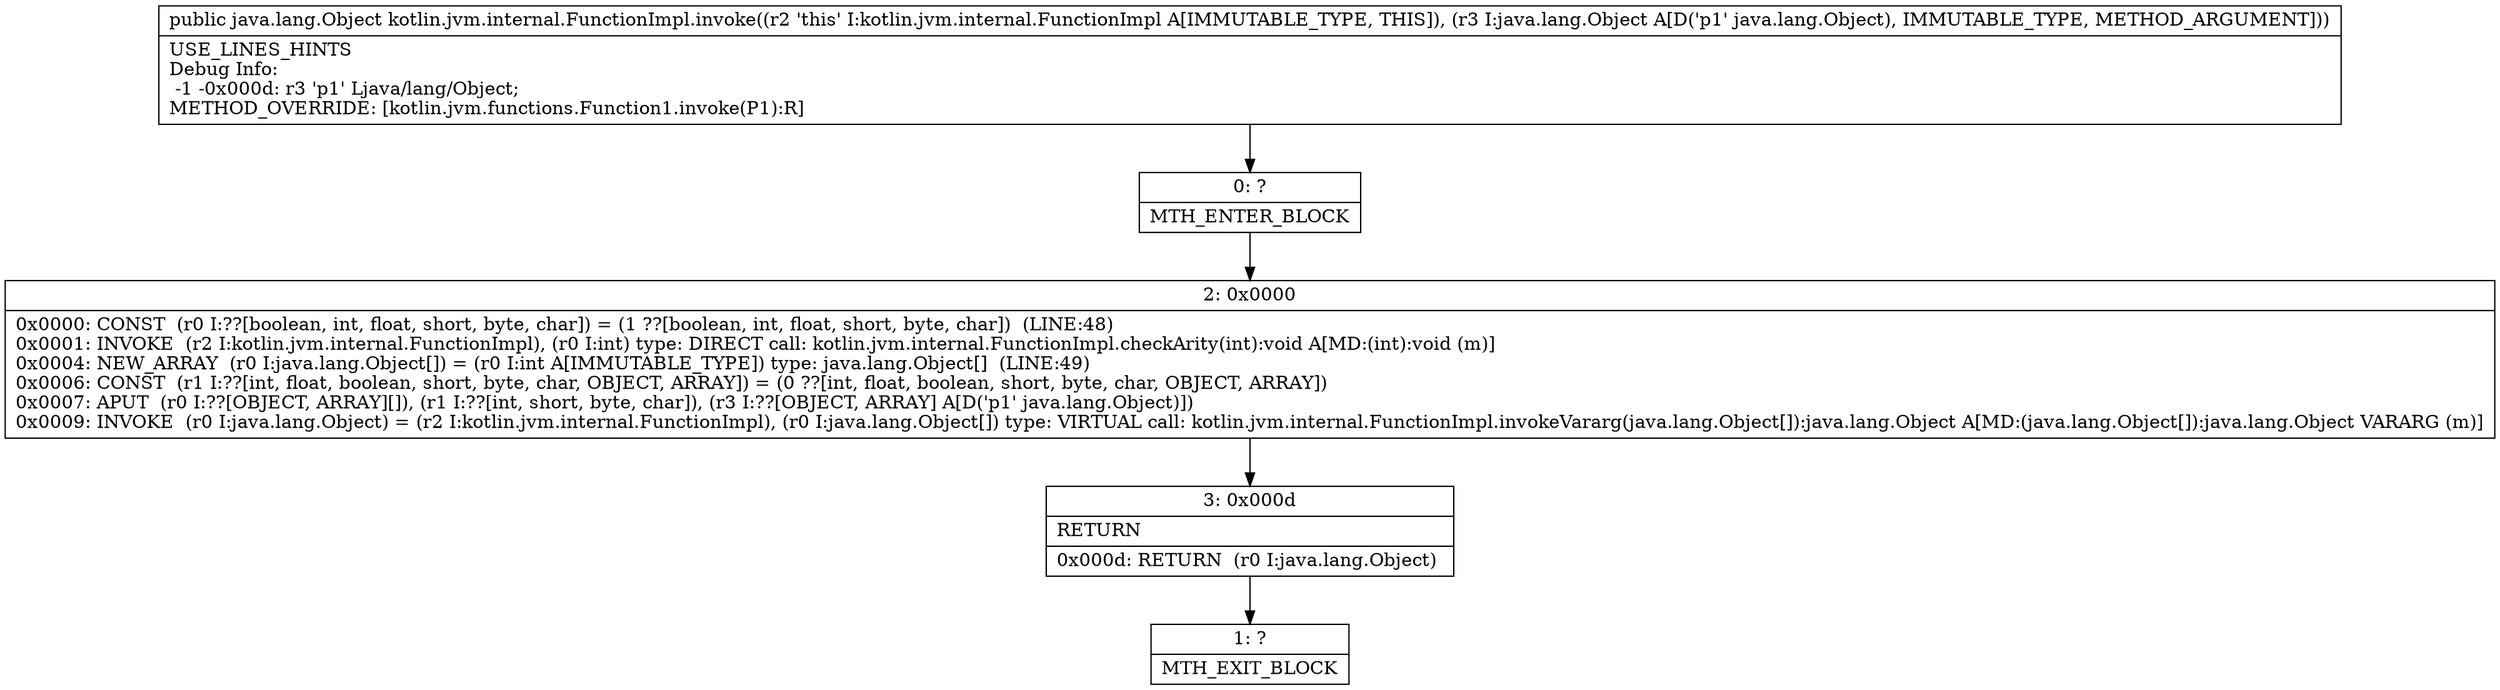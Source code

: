 digraph "CFG forkotlin.jvm.internal.FunctionImpl.invoke(Ljava\/lang\/Object;)Ljava\/lang\/Object;" {
Node_0 [shape=record,label="{0\:\ ?|MTH_ENTER_BLOCK\l}"];
Node_2 [shape=record,label="{2\:\ 0x0000|0x0000: CONST  (r0 I:??[boolean, int, float, short, byte, char]) = (1 ??[boolean, int, float, short, byte, char])  (LINE:48)\l0x0001: INVOKE  (r2 I:kotlin.jvm.internal.FunctionImpl), (r0 I:int) type: DIRECT call: kotlin.jvm.internal.FunctionImpl.checkArity(int):void A[MD:(int):void (m)]\l0x0004: NEW_ARRAY  (r0 I:java.lang.Object[]) = (r0 I:int A[IMMUTABLE_TYPE]) type: java.lang.Object[]  (LINE:49)\l0x0006: CONST  (r1 I:??[int, float, boolean, short, byte, char, OBJECT, ARRAY]) = (0 ??[int, float, boolean, short, byte, char, OBJECT, ARRAY]) \l0x0007: APUT  (r0 I:??[OBJECT, ARRAY][]), (r1 I:??[int, short, byte, char]), (r3 I:??[OBJECT, ARRAY] A[D('p1' java.lang.Object)]) \l0x0009: INVOKE  (r0 I:java.lang.Object) = (r2 I:kotlin.jvm.internal.FunctionImpl), (r0 I:java.lang.Object[]) type: VIRTUAL call: kotlin.jvm.internal.FunctionImpl.invokeVararg(java.lang.Object[]):java.lang.Object A[MD:(java.lang.Object[]):java.lang.Object VARARG (m)]\l}"];
Node_3 [shape=record,label="{3\:\ 0x000d|RETURN\l|0x000d: RETURN  (r0 I:java.lang.Object) \l}"];
Node_1 [shape=record,label="{1\:\ ?|MTH_EXIT_BLOCK\l}"];
MethodNode[shape=record,label="{public java.lang.Object kotlin.jvm.internal.FunctionImpl.invoke((r2 'this' I:kotlin.jvm.internal.FunctionImpl A[IMMUTABLE_TYPE, THIS]), (r3 I:java.lang.Object A[D('p1' java.lang.Object), IMMUTABLE_TYPE, METHOD_ARGUMENT]))  | USE_LINES_HINTS\lDebug Info:\l  \-1 \-0x000d: r3 'p1' Ljava\/lang\/Object;\lMETHOD_OVERRIDE: [kotlin.jvm.functions.Function1.invoke(P1):R]\l}"];
MethodNode -> Node_0;Node_0 -> Node_2;
Node_2 -> Node_3;
Node_3 -> Node_1;
}

